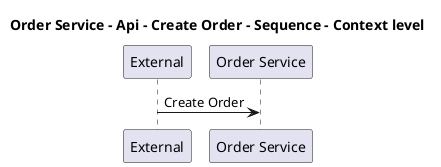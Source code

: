 @startuml

title Order Service - Api - Create Order - Sequence - Context level

participant "External" as C4InterFlow.SoftwareSystems.ExternalSystem
participant "Order Service" as ECommercePlatform.SoftwareSystems.OrderService

C4InterFlow.SoftwareSystems.ExternalSystem -> ECommercePlatform.SoftwareSystems.OrderService : Create Order


@enduml
